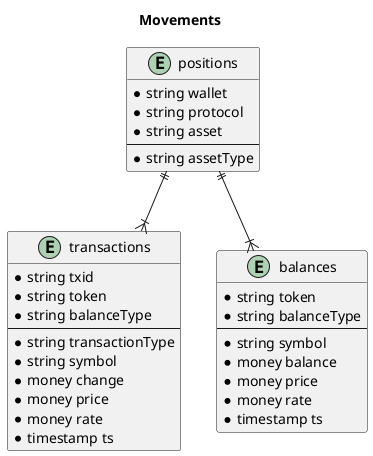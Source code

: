 @startuml

title Movements

entity positions {
  * string wallet
  * string protocol
  * string asset
  ----
  * string assetType
}

entity transactions {
  * string txid
  * string token
  * string balanceType
  --
  * string transactionType
  * string symbol
  * money change
  * money price
  * money rate
  * timestamp ts
}

positions ||--|{ transactions

entity balances {
  * string token
  * string balanceType
  --
  * string symbol
  * money balance
  * money price
  * money rate
  * timestamp ts
}

positions ||--|{ balances


@enduml
